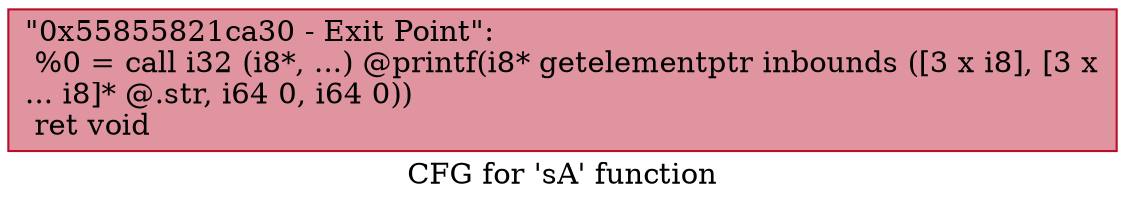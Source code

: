 digraph "CFG for 'sA' function" {
	label="CFG for 'sA' function";

	Node0x55855821ca30 [shape=record,color="#b70d28ff", style=filled, fillcolor="#b70d2870",label="{\"0x55855821ca30 - Exit Point\":\l  %0 = call i32 (i8*, ...) @printf(i8* getelementptr inbounds ([3 x i8], [3 x\l... i8]* @.str, i64 0, i64 0))\l  ret void\l}"];
}
